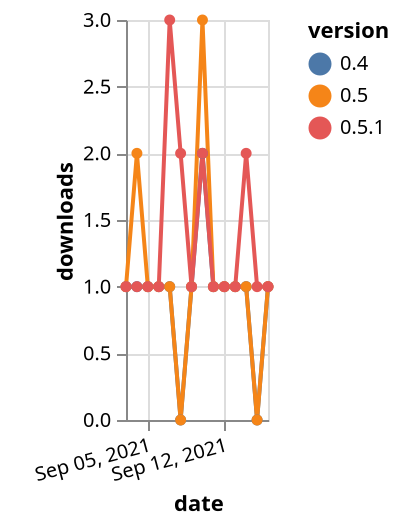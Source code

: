 {"$schema": "https://vega.github.io/schema/vega-lite/v5.json", "description": "A simple bar chart with embedded data.", "data": {"values": [{"date": "2021-09-03", "total": 327, "delta": 1, "version": "0.4"}, {"date": "2021-09-04", "total": 328, "delta": 1, "version": "0.4"}, {"date": "2021-09-05", "total": 329, "delta": 1, "version": "0.4"}, {"date": "2021-09-06", "total": 330, "delta": 1, "version": "0.4"}, {"date": "2021-09-07", "total": 331, "delta": 1, "version": "0.4"}, {"date": "2021-09-08", "total": 331, "delta": 0, "version": "0.4"}, {"date": "2021-09-09", "total": 332, "delta": 1, "version": "0.4"}, {"date": "2021-09-10", "total": 334, "delta": 2, "version": "0.4"}, {"date": "2021-09-11", "total": 335, "delta": 1, "version": "0.4"}, {"date": "2021-09-12", "total": 336, "delta": 1, "version": "0.4"}, {"date": "2021-09-13", "total": 337, "delta": 1, "version": "0.4"}, {"date": "2021-09-14", "total": 338, "delta": 1, "version": "0.4"}, {"date": "2021-09-15", "total": 338, "delta": 0, "version": "0.4"}, {"date": "2021-09-16", "total": 339, "delta": 1, "version": "0.4"}, {"date": "2021-09-03", "total": 354, "delta": 1, "version": "0.5"}, {"date": "2021-09-04", "total": 356, "delta": 2, "version": "0.5"}, {"date": "2021-09-05", "total": 357, "delta": 1, "version": "0.5"}, {"date": "2021-09-06", "total": 358, "delta": 1, "version": "0.5"}, {"date": "2021-09-07", "total": 359, "delta": 1, "version": "0.5"}, {"date": "2021-09-08", "total": 359, "delta": 0, "version": "0.5"}, {"date": "2021-09-09", "total": 360, "delta": 1, "version": "0.5"}, {"date": "2021-09-10", "total": 363, "delta": 3, "version": "0.5"}, {"date": "2021-09-11", "total": 364, "delta": 1, "version": "0.5"}, {"date": "2021-09-12", "total": 365, "delta": 1, "version": "0.5"}, {"date": "2021-09-13", "total": 366, "delta": 1, "version": "0.5"}, {"date": "2021-09-14", "total": 367, "delta": 1, "version": "0.5"}, {"date": "2021-09-15", "total": 367, "delta": 0, "version": "0.5"}, {"date": "2021-09-16", "total": 368, "delta": 1, "version": "0.5"}, {"date": "2021-09-03", "total": 200, "delta": 1, "version": "0.5.1"}, {"date": "2021-09-04", "total": 201, "delta": 1, "version": "0.5.1"}, {"date": "2021-09-05", "total": 202, "delta": 1, "version": "0.5.1"}, {"date": "2021-09-06", "total": 203, "delta": 1, "version": "0.5.1"}, {"date": "2021-09-07", "total": 206, "delta": 3, "version": "0.5.1"}, {"date": "2021-09-08", "total": 208, "delta": 2, "version": "0.5.1"}, {"date": "2021-09-09", "total": 209, "delta": 1, "version": "0.5.1"}, {"date": "2021-09-10", "total": 211, "delta": 2, "version": "0.5.1"}, {"date": "2021-09-11", "total": 212, "delta": 1, "version": "0.5.1"}, {"date": "2021-09-12", "total": 213, "delta": 1, "version": "0.5.1"}, {"date": "2021-09-13", "total": 214, "delta": 1, "version": "0.5.1"}, {"date": "2021-09-14", "total": 216, "delta": 2, "version": "0.5.1"}, {"date": "2021-09-15", "total": 217, "delta": 1, "version": "0.5.1"}, {"date": "2021-09-16", "total": 218, "delta": 1, "version": "0.5.1"}]}, "width": "container", "mark": {"type": "line", "point": {"filled": true}}, "encoding": {"x": {"field": "date", "type": "temporal", "timeUnit": "yearmonthdate", "title": "date", "axis": {"labelAngle": -15}}, "y": {"field": "delta", "type": "quantitative", "title": "downloads"}, "color": {"field": "version", "type": "nominal"}, "tooltip": {"field": "delta"}}}